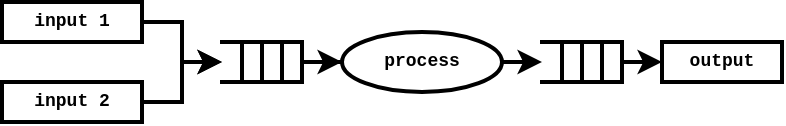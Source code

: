 <mxfile version="12.4.0" type="device" pages="1"><diagram name="Page-1" id="c7558073-3199-34d8-9f00-42111426c3f3"><mxGraphModel dx="474" dy="255" grid="1" gridSize="10" guides="1" tooltips="1" connect="1" arrows="1" fold="1" page="1" pageScale="1" pageWidth="413" pageHeight="583" background="#ffffff" math="0" shadow="0"><root><mxCell id="0"/><mxCell id="1" parent="0"/><mxCell id="CRcdktGuGfEjBeNu0sR2-122" style="edgeStyle=orthogonalEdgeStyle;rounded=0;jumpStyle=none;jumpSize=7;orthogonalLoop=1;jettySize=auto;html=1;exitX=1;exitY=0.5;exitDx=0;exitDy=0;strokeWidth=2;fontFamily=Courier New;fontSize=14;" edge="1" parent="1" source="CRcdktGuGfEjBeNu0sR2-98"><mxGeometry relative="1" as="geometry"><mxPoint x="281" y="50.056" as="targetPoint"/></mxGeometry></mxCell><mxCell id="CRcdktGuGfEjBeNu0sR2-98" value="process" style="ellipse;whiteSpace=wrap;html=1;fontFamily=Courier New;fontSize=9;fontColor=#000000;align=center;strokeColor=#000000;strokeWidth=2;fillColor=#FFFFFF;fontStyle=1;verticalAlign=middle;horizontal=1;labelPosition=center;verticalLabelPosition=middle;" vertex="1" parent="1"><mxGeometry x="181" y="35" width="80" height="30" as="geometry"/></mxCell><mxCell id="CRcdktGuGfEjBeNu0sR2-108" style="edgeStyle=orthogonalEdgeStyle;rounded=0;jumpStyle=none;jumpSize=7;orthogonalLoop=1;jettySize=auto;html=1;entryX=0;entryY=0.5;entryDx=0;entryDy=0;strokeWidth=2;fontFamily=Courier New;fontSize=14;" edge="1" parent="1" source="CRcdktGuGfEjBeNu0sR2-104" target="CRcdktGuGfEjBeNu0sR2-98"><mxGeometry relative="1" as="geometry"/></mxCell><mxCell id="CRcdktGuGfEjBeNu0sR2-131" style="edgeStyle=orthogonalEdgeStyle;rounded=0;jumpStyle=none;jumpSize=7;orthogonalLoop=1;jettySize=auto;html=1;entryX=0;entryY=0.5;entryDx=0;entryDy=0;strokeWidth=2;fontFamily=Courier New;fontSize=14;" edge="1" parent="1" target="CRcdktGuGfEjBeNu0sR2-130"><mxGeometry relative="1" as="geometry"><mxPoint x="321" y="50.019" as="sourcePoint"/></mxGeometry></mxCell><mxCell id="CRcdktGuGfEjBeNu0sR2-128" style="edgeStyle=orthogonalEdgeStyle;rounded=0;jumpStyle=none;jumpSize=7;orthogonalLoop=1;jettySize=auto;html=1;entryX=0.5;entryY=0;entryDx=0;entryDy=0;strokeWidth=2;fontFamily=Courier New;fontSize=14;" edge="1" parent="1" source="CRcdktGuGfEjBeNu0sR2-126" target="CRcdktGuGfEjBeNu0sR2-104"><mxGeometry relative="1" as="geometry"/></mxCell><mxCell id="CRcdktGuGfEjBeNu0sR2-126" value="input 1" style="rounded=0;whiteSpace=wrap;html=1;strokeWidth=2;fontSize=9;fontFamily=Courier New;fontStyle=1;fillColor=#FFFFFF;verticalAlign=middle;horizontal=1;labelPosition=center;verticalLabelPosition=middle;align=center;" vertex="1" parent="1"><mxGeometry x="11" y="20" width="70" height="20" as="geometry"/></mxCell><mxCell id="CRcdktGuGfEjBeNu0sR2-129" style="edgeStyle=orthogonalEdgeStyle;rounded=0;jumpStyle=none;jumpSize=7;orthogonalLoop=1;jettySize=auto;html=1;entryX=0.5;entryY=0;entryDx=0;entryDy=0;strokeWidth=2;fontFamily=Courier New;fontSize=14;" edge="1" parent="1" source="CRcdktGuGfEjBeNu0sR2-127" target="CRcdktGuGfEjBeNu0sR2-104"><mxGeometry relative="1" as="geometry"/></mxCell><mxCell id="CRcdktGuGfEjBeNu0sR2-127" value="input 2" style="rounded=0;whiteSpace=wrap;html=1;strokeWidth=2;fontSize=9;fontFamily=Courier New;fontStyle=1;fillColor=#FFFFFF;verticalAlign=middle;horizontal=1;labelPosition=center;verticalLabelPosition=middle;align=center;" vertex="1" parent="1"><mxGeometry x="11" y="60" width="70" height="20" as="geometry"/></mxCell><mxCell id="CRcdktGuGfEjBeNu0sR2-130" value="output" style="rounded=0;whiteSpace=wrap;html=1;strokeWidth=2;fontSize=9;fontFamily=Courier New;fontStyle=1;fillColor=#FFFFFF;verticalAlign=middle;horizontal=1;labelPosition=center;verticalLabelPosition=middle;align=center;" vertex="1" parent="1"><mxGeometry x="341" y="40" width="60" height="20" as="geometry"/></mxCell><mxCell id="CRcdktGuGfEjBeNu0sR2-113" value="" style="endArrow=none;html=1;strokeWidth=2;fontFamily=Courier New;fontSize=14;" edge="1" parent="1"><mxGeometry width="50" height="50" relative="1" as="geometry"><mxPoint x="131" y="60" as="sourcePoint"/><mxPoint x="131" y="40" as="targetPoint"/></mxGeometry></mxCell><mxCell id="CRcdktGuGfEjBeNu0sR2-104" value="" style="shape=partialRectangle;whiteSpace=wrap;html=1;bottom=1;right=1;left=1;top=0;fillColor=none;routingCenterX=-0.5;rounded=0;strokeWidth=2;fontFamily=Courier New;fontSize=14;rotation=-90;resizeHeight=0;resizable=1;" vertex="1" parent="1"><mxGeometry x="131" y="30" width="20" height="40" as="geometry"/></mxCell><mxCell id="CRcdktGuGfEjBeNu0sR2-114" value="" style="endArrow=none;html=1;strokeWidth=2;fontFamily=Courier New;fontSize=14;" edge="1" parent="1"><mxGeometry width="50" height="50" relative="1" as="geometry"><mxPoint x="151" y="60" as="sourcePoint"/><mxPoint x="151" y="40" as="targetPoint"/></mxGeometry></mxCell><mxCell id="CRcdktGuGfEjBeNu0sR2-115" value="" style="endArrow=none;html=1;strokeWidth=2;fontFamily=Courier New;fontSize=14;" edge="1" parent="1"><mxGeometry width="50" height="50" relative="1" as="geometry"><mxPoint x="141" y="60" as="sourcePoint"/><mxPoint x="141" y="40" as="targetPoint"/></mxGeometry></mxCell><mxCell id="CRcdktGuGfEjBeNu0sR2-145" value="" style="shape=partialRectangle;whiteSpace=wrap;html=1;bottom=1;right=1;left=1;top=0;fillColor=none;routingCenterX=-0.5;rounded=0;strokeWidth=2;fontFamily=Courier New;fontSize=14;rotation=-90;resizeHeight=0;resizable=1;" vertex="1" parent="1"><mxGeometry x="291" y="30" width="20" height="40" as="geometry"/></mxCell><mxCell id="CRcdktGuGfEjBeNu0sR2-146" value="" style="endArrow=none;html=1;strokeWidth=2;fontFamily=Courier New;fontSize=14;" edge="1" parent="1"><mxGeometry width="50" height="50" relative="1" as="geometry"><mxPoint x="311" y="60" as="sourcePoint"/><mxPoint x="311" y="40" as="targetPoint"/></mxGeometry></mxCell><mxCell id="CRcdktGuGfEjBeNu0sR2-147" value="" style="endArrow=none;html=1;strokeWidth=2;fontFamily=Courier New;fontSize=14;" edge="1" parent="1"><mxGeometry width="50" height="50" relative="1" as="geometry"><mxPoint x="301" y="60" as="sourcePoint"/><mxPoint x="301" y="40" as="targetPoint"/></mxGeometry></mxCell><mxCell id="CRcdktGuGfEjBeNu0sR2-148" value="" style="endArrow=none;html=1;strokeWidth=2;fontFamily=Courier New;fontSize=14;" edge="1" parent="1"><mxGeometry width="50" height="50" relative="1" as="geometry"><mxPoint x="291" y="60" as="sourcePoint"/><mxPoint x="291" y="40" as="targetPoint"/></mxGeometry></mxCell></root></mxGraphModel></diagram></mxfile>